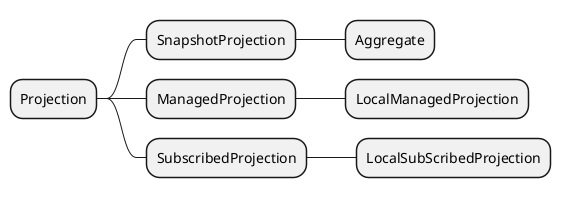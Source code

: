 @startmindmap
* Projection
** SnapshotProjection
*** Aggregate
** ManagedProjection
*** LocalManagedProjection
** SubscribedProjection
*** LocalSubScribedProjection
@endmindmap
